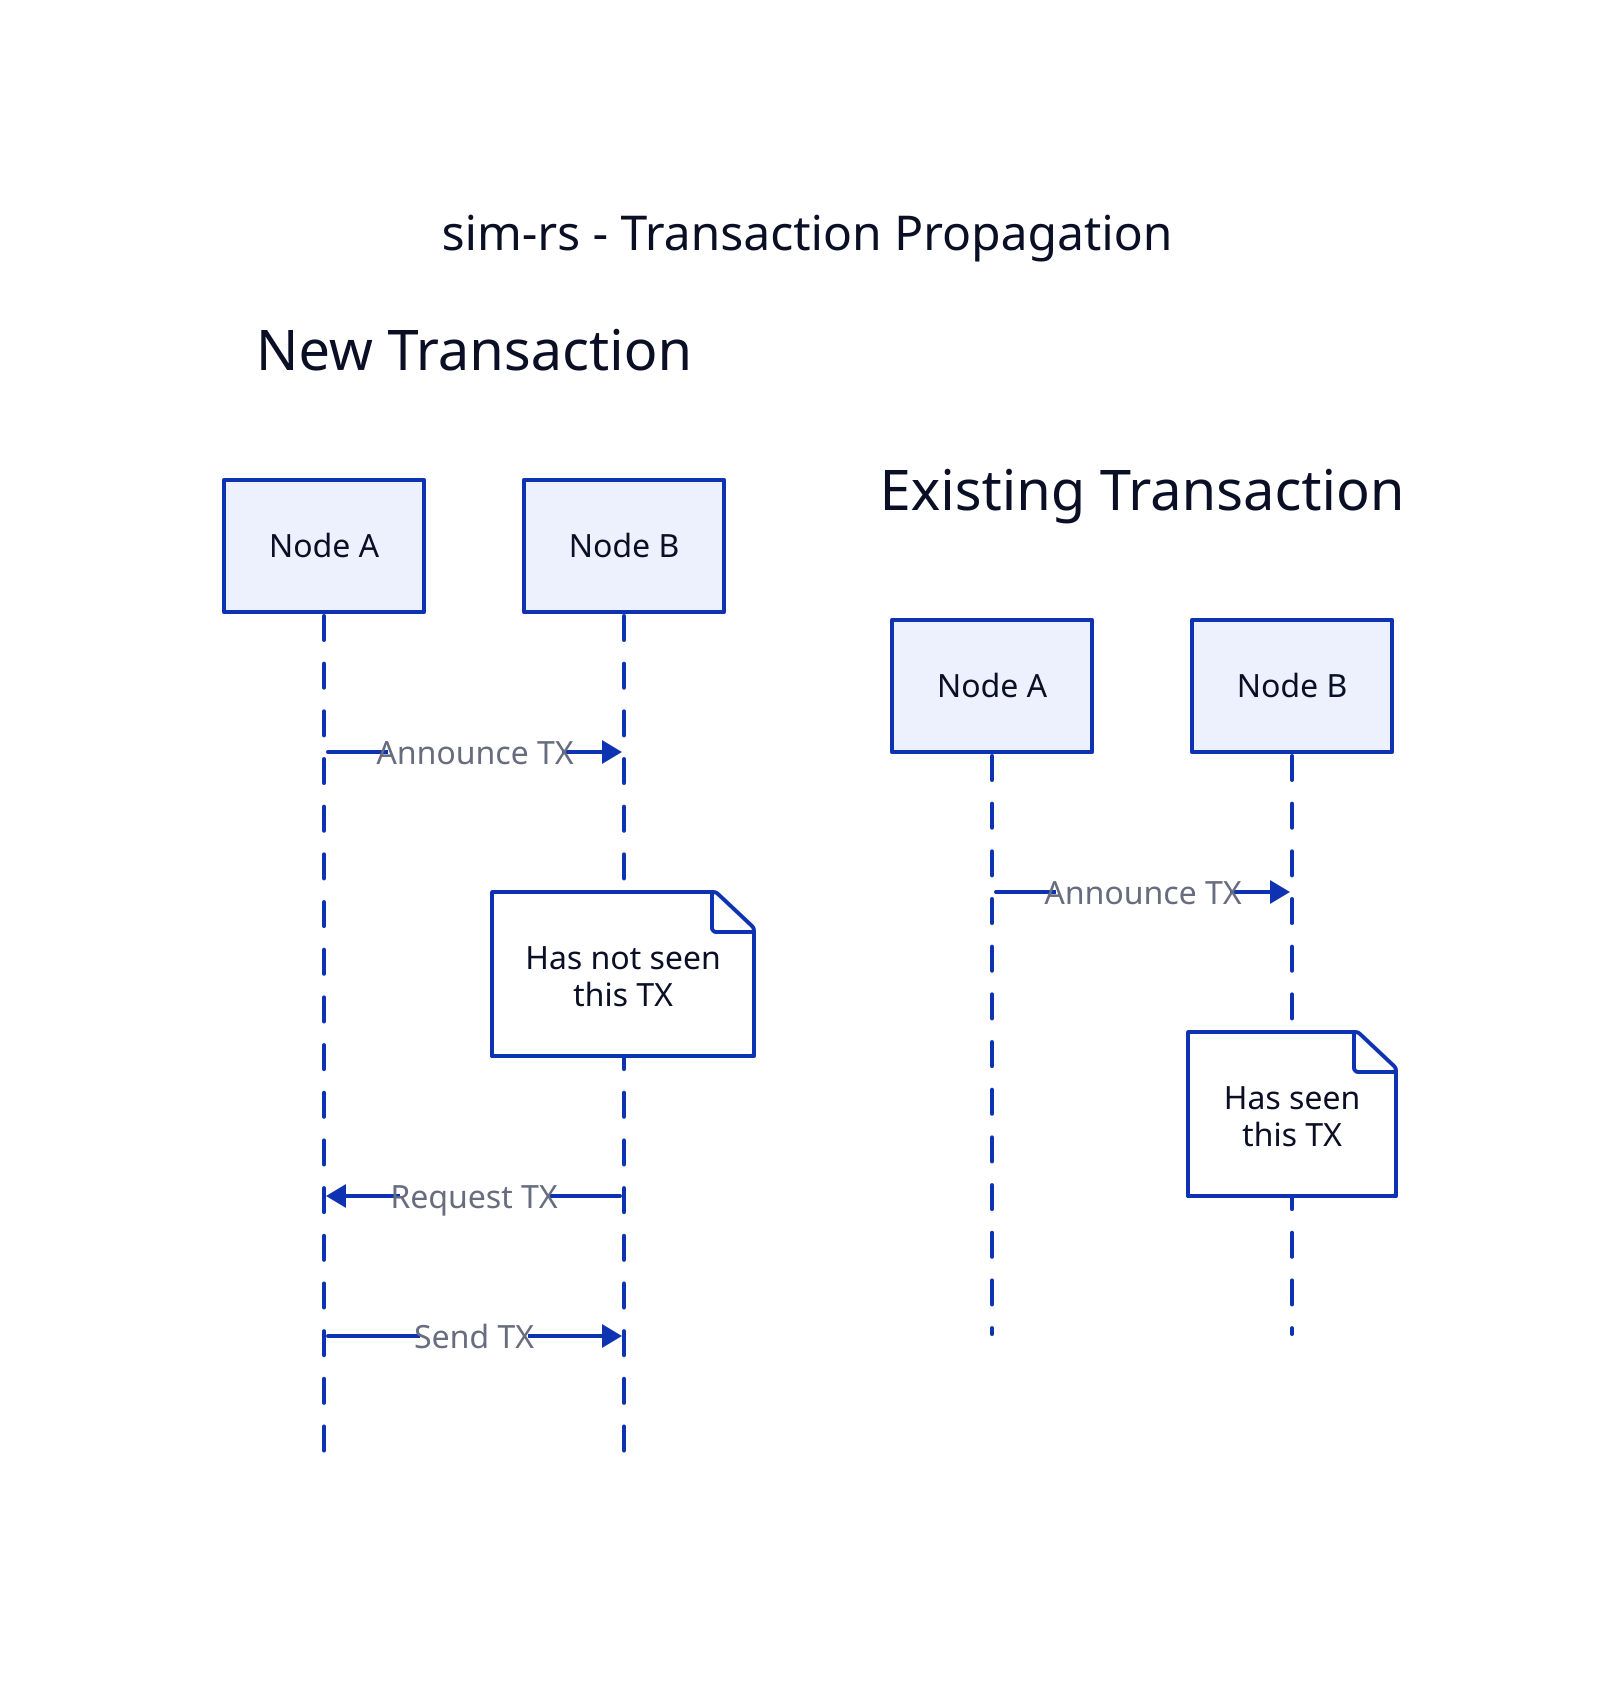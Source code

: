 title: {
  label: "sim-rs - Transaction Propagation"
  near: top-center
  shape: text
  style.font-size: 24
  style.bold: true
}

NewTX: {
  label: "New Transaction"
  shape: sequence_diagram

  a: {
    label: "Node A"
  }

  b: {
    label: "Node B"
  }

  a -> b: "Announce TX"
  b."Has not seen\nthis TX"
  b -> a: "Request TX"
  a -> b: "Send TX"
}

ExistingTX: {
  label: "Existing Transaction"
  shape: sequence_diagram

  a: {
    label: "Node A"
  }

  b: {
    label: "Node B"
  }

  a -> b: "Announce TX"
  b."Has seen\nthis TX"
}
